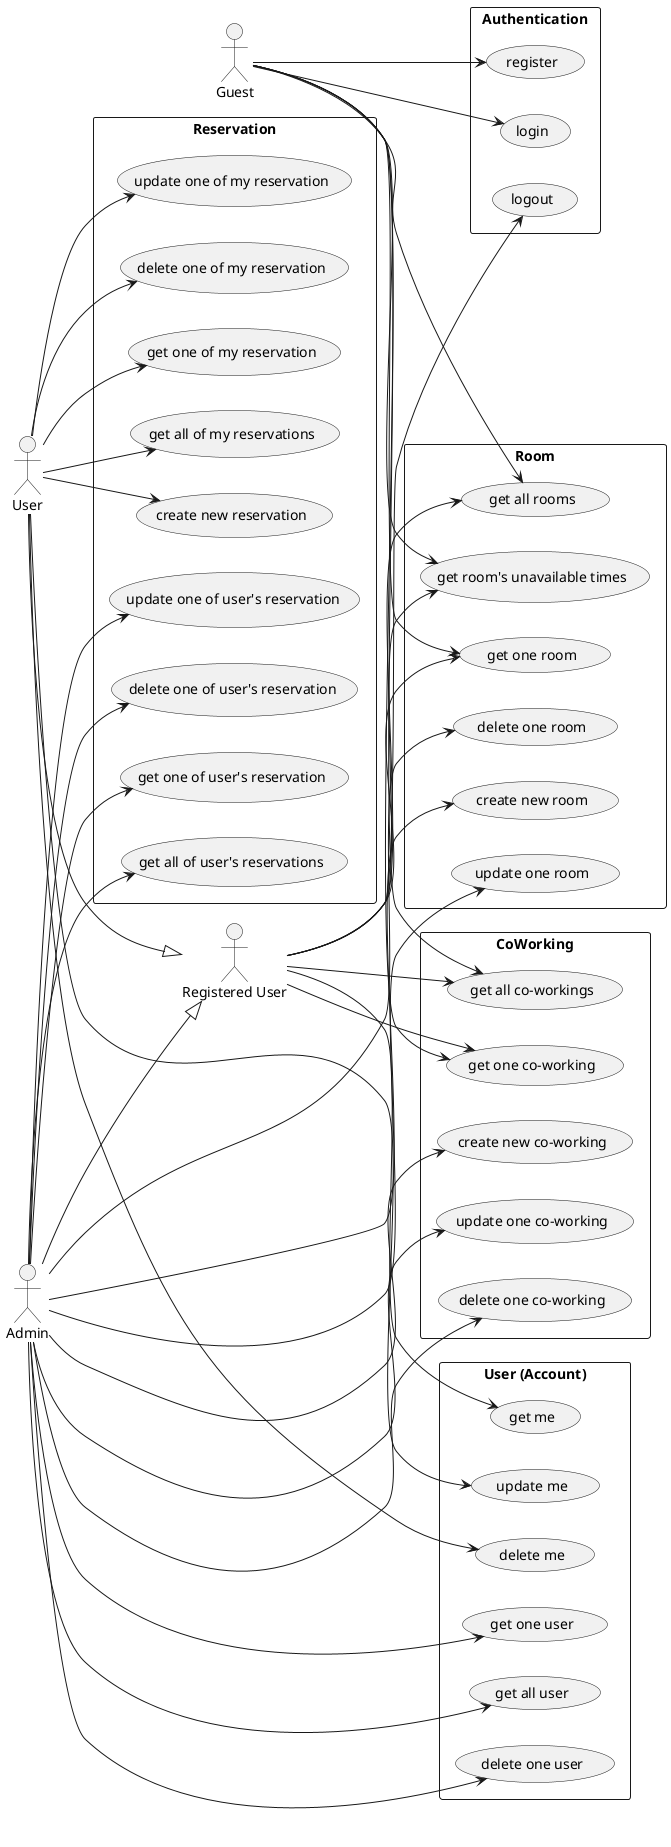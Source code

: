 @startuml usecase
left to right direction

actor Guest
actor "Registered User"
actor User
actor Admin

User --|> "Registered User"
Admin --|> "Registered User"

rectangle "Authentication" {
    usecase "register" as AuthUC1
    usecase "login" as AuthUC2
    usecase "logout" as AuthUC3
}

rectangle "User (Account)" {
    usecase "get me" as UserUC1
    usecase "update me" as UserUC2
    usecase "delete me" as UserUC3

    usecase "get one user" as UserUC4
    usecase "get all user" as UserUC5
    usecase "delete one user" as UserUC6
}

rectangle "CoWorking" {
    usecase "create new co-working" as CoWorkingUC1
    usecase "get one co-working" as CoWorkingUC2
    usecase "get all co-workings" as CoWorkingUC3
    usecase "update one co-working" as CoWorkingUC4
    usecase "delete one co-working" as CoWorkingUC5
}

rectangle "Room" {
    usecase "create new room" as RoomUC1
    usecase "get one room" as RoomUC2
    usecase "get all rooms" as RoomUC3
    usecase "update one room" as RoomUC4
    usecase "delete one room" as RoomUC5
    usecase "get room's unavailable times" as RoomUC6
}

rectangle "Reservation" {
    usecase "create new reservation" as ReserveUC1
    usecase "update one of my reservation" as ReserveUC2
    usecase "delete one of my reservation" as ReserveUC3
    usecase "get one of my reservation" as ReserveUC4
    usecase "get all of my reservations" as ReserveUC5

    usecase "update one of user's reservation" as ReserveUC6
    usecase "delete one of user's reservation" as ReserveUC7
    usecase "get one of user's reservation" as ReserveUC8
    usecase "get all of user's reservations" as ReserveUC9
}

Guest --> AuthUC1
Guest --> AuthUC2
Guest --> CoWorkingUC2
Guest --> CoWorkingUC3
Guest --> RoomUC2
Guest --> RoomUC3
Guest --> RoomUC6

"Registered User" --> AuthUC3
"Registered User" --> UserUC1
"Registered User" --> CoWorkingUC2
"Registered User" --> CoWorkingUC3
"Registered User" --> RoomUC2
"Registered User" --> RoomUC3
"Registered User" --> RoomUC6

User --> UserUC2
User --> UserUC3
User --> ReserveUC1
User --> ReserveUC2
User --> ReserveUC3
User --> ReserveUC4
User --> ReserveUC5

Admin --> UserUC4
Admin --> UserUC5
Admin --> UserUC6
Admin --> CoWorkingUC1
Admin --> CoWorkingUC4
Admin --> CoWorkingUC5
Admin --> RoomUC1
Admin --> RoomUC4
Admin --> RoomUC5
Admin --> ReserveUC6
Admin --> ReserveUC7
Admin --> ReserveUC8
Admin --> ReserveUC9

@enduml